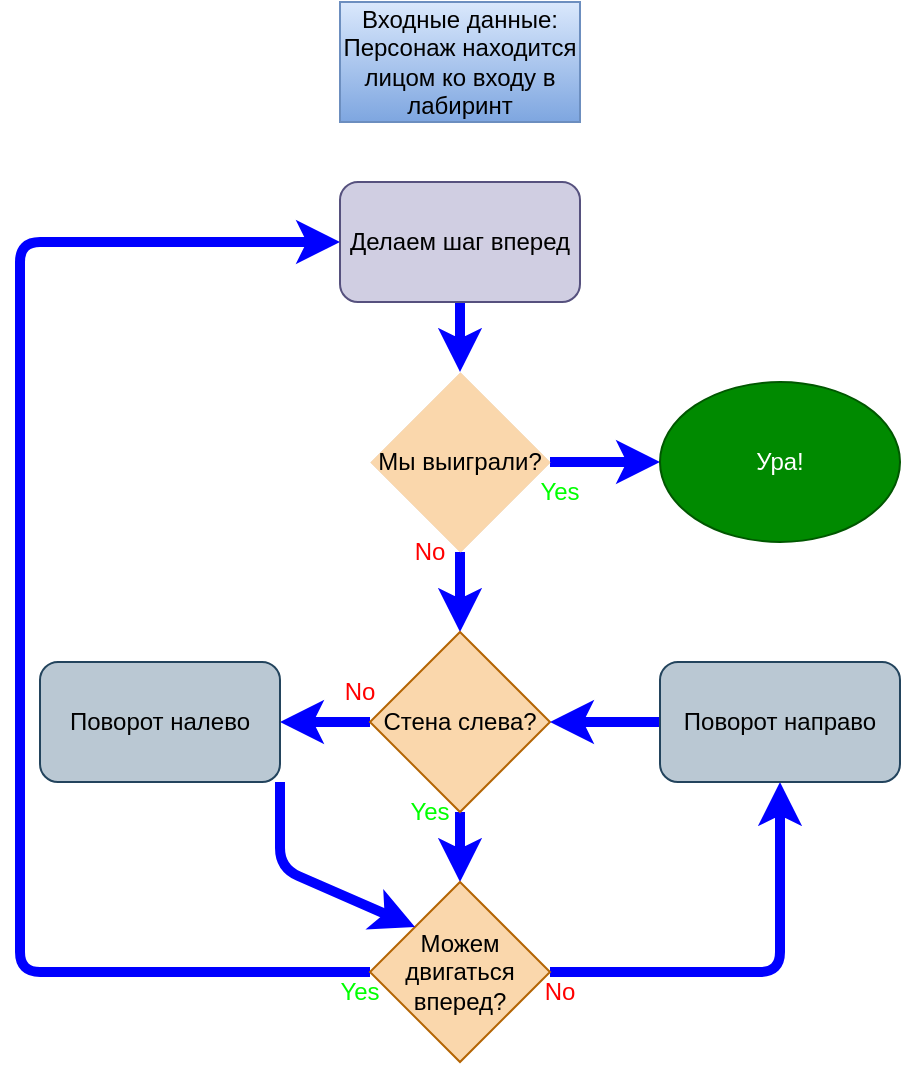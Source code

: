 <mxfile>
    <diagram id="mTKrcvFsHTNUdlgBcTjq" name="Page-1">
        <mxGraphModel dx="383" dy="263" grid="1" gridSize="10" guides="1" tooltips="1" connect="1" arrows="1" fold="1" page="1" pageScale="1" pageWidth="827" pageHeight="1169" math="0" shadow="0">
            <root>
                <mxCell id="0"/>
                <mxCell id="1" parent="0"/>
                <mxCell id="2" value="&lt;font color=&quot;#000000&quot;&gt;Входные данные:&lt;br&gt;Персонаж находится лицом ко входу в лабиринт&lt;/font&gt;" style="rounded=0;whiteSpace=wrap;html=1;fillColor=#dae8fc;gradientColor=#7ea6e0;strokeColor=#6c8ebf;" vertex="1" parent="1">
                    <mxGeometry x="320" y="30" width="120" height="60" as="geometry"/>
                </mxCell>
                <mxCell id="yGRBSuTtF-E7Yr6pCxDx-13" style="edgeStyle=none;html=1;exitX=0.5;exitY=1;exitDx=0;exitDy=0;entryX=0.5;entryY=0;entryDx=0;entryDy=0;strokeColor=#0000FF;strokeWidth=5;" edge="1" parent="1" source="3" target="4">
                    <mxGeometry relative="1" as="geometry"/>
                </mxCell>
                <mxCell id="3" value="&lt;font color=&quot;#000000&quot;&gt;Делаем шаг вперед&lt;/font&gt;" style="rounded=1;whiteSpace=wrap;html=1;fillColor=#d0cee2;strokeColor=#56517e;" vertex="1" parent="1">
                    <mxGeometry x="320" y="120" width="120" height="60" as="geometry"/>
                </mxCell>
                <mxCell id="7" style="edgeStyle=none;html=1;exitX=0.5;exitY=1;exitDx=0;exitDy=0;entryX=0.5;entryY=0;entryDx=0;entryDy=0;strokeColor=#0000FF;strokeWidth=5;" edge="1" parent="1" source="4" target="5">
                    <mxGeometry relative="1" as="geometry"/>
                </mxCell>
                <mxCell id="yGRBSuTtF-E7Yr6pCxDx-15" style="edgeStyle=none;html=1;exitX=1;exitY=0.5;exitDx=0;exitDy=0;entryX=0;entryY=0.5;entryDx=0;entryDy=0;strokeColor=#0000FF;strokeWidth=5;" edge="1" parent="1" source="4" target="yGRBSuTtF-E7Yr6pCxDx-14">
                    <mxGeometry relative="1" as="geometry"/>
                </mxCell>
                <mxCell id="4" value="&lt;font color=&quot;#000000&quot; style=&quot;font-size: 12px&quot;&gt;Мы выиграли?&lt;/font&gt;" style="rhombus;whiteSpace=wrap;html=1;fillColor=#fad7ac;strokeColor=#b46504;strokeWidth=0;" vertex="1" parent="1">
                    <mxGeometry x="335" y="215" width="90" height="90" as="geometry"/>
                </mxCell>
                <mxCell id="8" style="edgeStyle=none;html=1;exitX=0.5;exitY=1;exitDx=0;exitDy=0;entryX=0.5;entryY=0;entryDx=0;entryDy=0;strokeColor=#0000FF;strokeWidth=5;" edge="1" parent="1" source="5" target="6">
                    <mxGeometry relative="1" as="geometry"/>
                </mxCell>
                <mxCell id="yGRBSuTtF-E7Yr6pCxDx-21" style="edgeStyle=none;html=1;exitX=0;exitY=0.5;exitDx=0;exitDy=0;entryX=1;entryY=0.5;entryDx=0;entryDy=0;strokeColor=#0000FF;strokeWidth=5;" edge="1" parent="1" source="5" target="9">
                    <mxGeometry relative="1" as="geometry"/>
                </mxCell>
                <mxCell id="5" value="&lt;font color=&quot;#000000&quot;&gt;Стена слева?&lt;/font&gt;" style="rhombus;whiteSpace=wrap;html=1;fillColor=#fad7ac;strokeColor=#b46504;" vertex="1" parent="1">
                    <mxGeometry x="335" y="345" width="90" height="90" as="geometry"/>
                </mxCell>
                <mxCell id="yGRBSuTtF-E7Yr6pCxDx-16" style="edgeStyle=none;html=1;exitX=0;exitY=0.5;exitDx=0;exitDy=0;entryX=0;entryY=0.5;entryDx=0;entryDy=0;strokeColor=#0000FF;strokeWidth=5;" edge="1" parent="1" source="6" target="3">
                    <mxGeometry relative="1" as="geometry">
                        <Array as="points">
                            <mxPoint x="160" y="515"/>
                            <mxPoint x="160" y="150"/>
                        </Array>
                    </mxGeometry>
                </mxCell>
                <mxCell id="yGRBSuTtF-E7Yr6pCxDx-18" style="edgeStyle=none;html=1;exitX=1;exitY=0.5;exitDx=0;exitDy=0;entryX=0.5;entryY=1;entryDx=0;entryDy=0;strokeColor=#0000FF;strokeWidth=5;" edge="1" parent="1" source="6" target="10">
                    <mxGeometry relative="1" as="geometry">
                        <Array as="points">
                            <mxPoint x="540" y="515"/>
                        </Array>
                    </mxGeometry>
                </mxCell>
                <mxCell id="6" value="&lt;font color=&quot;#000000&quot;&gt;Можем двигаться вперед?&lt;/font&gt;" style="rhombus;whiteSpace=wrap;html=1;fillColor=#fad7ac;strokeColor=#b46504;" vertex="1" parent="1">
                    <mxGeometry x="335" y="470" width="90" height="90" as="geometry"/>
                </mxCell>
                <mxCell id="yGRBSuTtF-E7Yr6pCxDx-23" style="edgeStyle=none;html=1;exitX=1;exitY=1;exitDx=0;exitDy=0;entryX=0;entryY=0;entryDx=0;entryDy=0;strokeColor=#0000FF;strokeWidth=5;" edge="1" parent="1" source="9" target="6">
                    <mxGeometry relative="1" as="geometry">
                        <Array as="points">
                            <mxPoint x="290" y="463"/>
                        </Array>
                    </mxGeometry>
                </mxCell>
                <mxCell id="9" value="&lt;font color=&quot;#000000&quot;&gt;Поворот налево&lt;/font&gt;" style="rounded=1;whiteSpace=wrap;html=1;fillColor=#bac8d3;strokeColor=#23445d;" vertex="1" parent="1">
                    <mxGeometry x="170" y="360" width="120" height="60" as="geometry"/>
                </mxCell>
                <mxCell id="yGRBSuTtF-E7Yr6pCxDx-20" style="edgeStyle=none;html=1;exitX=0;exitY=0.5;exitDx=0;exitDy=0;entryX=1;entryY=0.5;entryDx=0;entryDy=0;strokeColor=#0000FF;strokeWidth=5;" edge="1" parent="1" source="10" target="5">
                    <mxGeometry relative="1" as="geometry"/>
                </mxCell>
                <mxCell id="10" value="&lt;font color=&quot;#000000&quot;&gt;Поворот направо&lt;/font&gt;" style="rounded=1;whiteSpace=wrap;html=1;fillColor=#bac8d3;strokeColor=#23445d;" vertex="1" parent="1">
                    <mxGeometry x="480" y="360" width="120" height="60" as="geometry"/>
                </mxCell>
                <mxCell id="11" value="&lt;font color=&quot;#ff0000&quot;&gt;No&lt;/font&gt;" style="text;html=1;strokeColor=none;fillColor=none;align=center;verticalAlign=middle;whiteSpace=wrap;rounded=0;" vertex="1" parent="1">
                    <mxGeometry x="335" y="290" width="60" height="30" as="geometry"/>
                </mxCell>
                <mxCell id="12" value="&lt;font color=&quot;#00ff00&quot;&gt;Yes&lt;/font&gt;" style="text;html=1;strokeColor=none;fillColor=none;align=center;verticalAlign=middle;whiteSpace=wrap;rounded=0;" vertex="1" parent="1">
                    <mxGeometry x="400" y="260" width="60" height="30" as="geometry"/>
                </mxCell>
                <mxCell id="13" value="&lt;font color=&quot;#00ff00&quot;&gt;Yes&lt;/font&gt;" style="text;html=1;strokeColor=none;fillColor=none;align=center;verticalAlign=middle;whiteSpace=wrap;rounded=0;" vertex="1" parent="1">
                    <mxGeometry x="300" y="510" width="60" height="30" as="geometry"/>
                </mxCell>
                <mxCell id="yGRBSuTtF-E7Yr6pCxDx-14" value="Ура!" style="ellipse;whiteSpace=wrap;html=1;fillColor=#008a00;fontColor=#ffffff;strokeColor=#005700;" vertex="1" parent="1">
                    <mxGeometry x="480" y="220" width="120" height="80" as="geometry"/>
                </mxCell>
                <mxCell id="yGRBSuTtF-E7Yr6pCxDx-17" value="&lt;font color=&quot;#00ff00&quot;&gt;Yes&lt;/font&gt;" style="text;html=1;strokeColor=none;fillColor=none;align=center;verticalAlign=middle;whiteSpace=wrap;rounded=0;" vertex="1" parent="1">
                    <mxGeometry x="335" y="420" width="60" height="30" as="geometry"/>
                </mxCell>
                <mxCell id="yGRBSuTtF-E7Yr6pCxDx-19" value="&lt;font color=&quot;#ff0000&quot;&gt;No&lt;/font&gt;" style="text;html=1;strokeColor=none;fillColor=none;align=center;verticalAlign=middle;whiteSpace=wrap;rounded=0;" vertex="1" parent="1">
                    <mxGeometry x="400" y="510" width="60" height="30" as="geometry"/>
                </mxCell>
                <mxCell id="yGRBSuTtF-E7Yr6pCxDx-22" value="&lt;font color=&quot;#ff0000&quot;&gt;No&lt;/font&gt;" style="text;html=1;strokeColor=none;fillColor=none;align=center;verticalAlign=middle;whiteSpace=wrap;rounded=0;" vertex="1" parent="1">
                    <mxGeometry x="300" y="360" width="60" height="30" as="geometry"/>
                </mxCell>
            </root>
        </mxGraphModel>
    </diagram>
</mxfile>